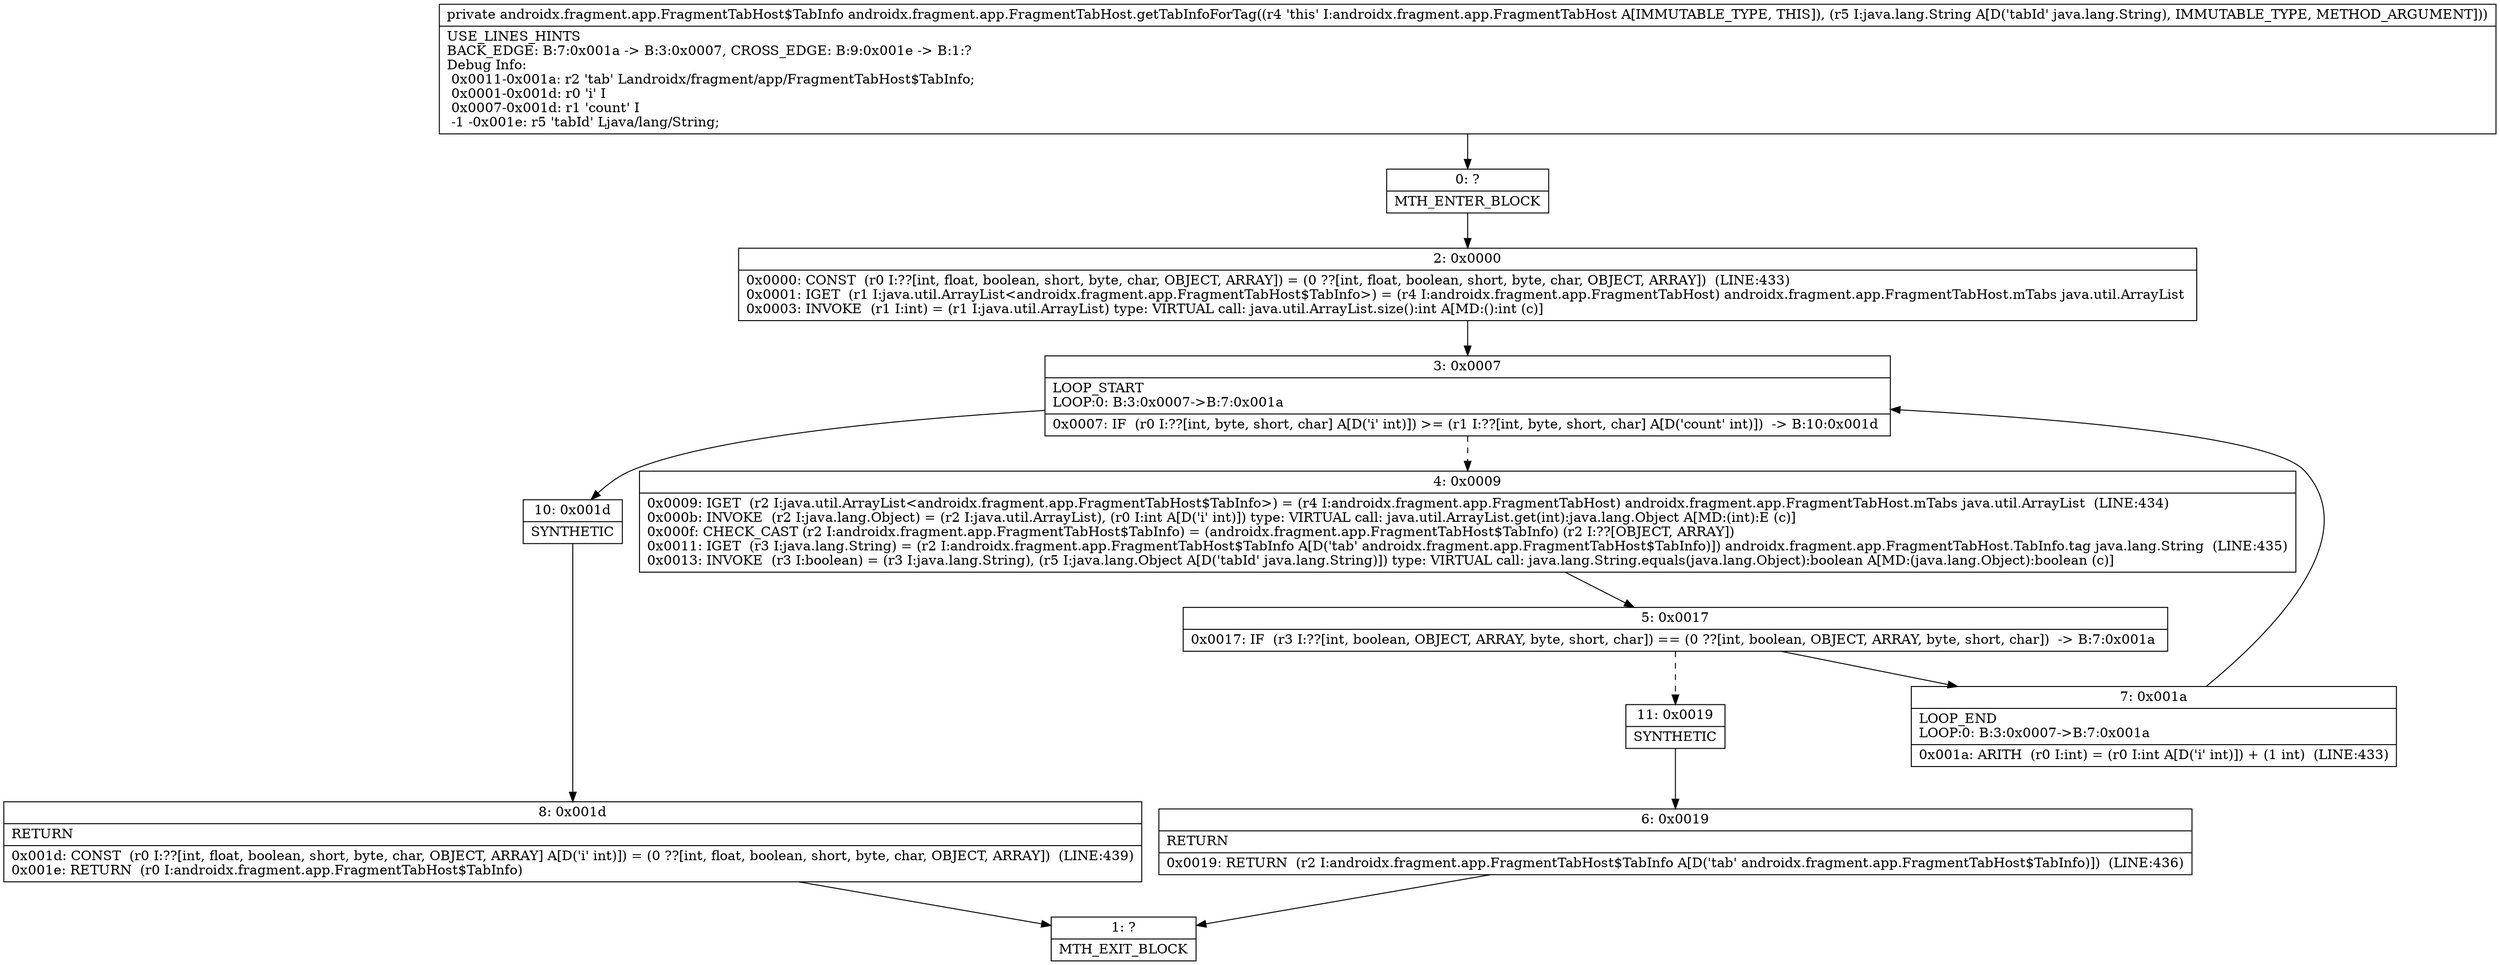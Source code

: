 digraph "CFG forandroidx.fragment.app.FragmentTabHost.getTabInfoForTag(Ljava\/lang\/String;)Landroidx\/fragment\/app\/FragmentTabHost$TabInfo;" {
Node_0 [shape=record,label="{0\:\ ?|MTH_ENTER_BLOCK\l}"];
Node_2 [shape=record,label="{2\:\ 0x0000|0x0000: CONST  (r0 I:??[int, float, boolean, short, byte, char, OBJECT, ARRAY]) = (0 ??[int, float, boolean, short, byte, char, OBJECT, ARRAY])  (LINE:433)\l0x0001: IGET  (r1 I:java.util.ArrayList\<androidx.fragment.app.FragmentTabHost$TabInfo\>) = (r4 I:androidx.fragment.app.FragmentTabHost) androidx.fragment.app.FragmentTabHost.mTabs java.util.ArrayList \l0x0003: INVOKE  (r1 I:int) = (r1 I:java.util.ArrayList) type: VIRTUAL call: java.util.ArrayList.size():int A[MD:():int (c)]\l}"];
Node_3 [shape=record,label="{3\:\ 0x0007|LOOP_START\lLOOP:0: B:3:0x0007\-\>B:7:0x001a\l|0x0007: IF  (r0 I:??[int, byte, short, char] A[D('i' int)]) \>= (r1 I:??[int, byte, short, char] A[D('count' int)])  \-\> B:10:0x001d \l}"];
Node_4 [shape=record,label="{4\:\ 0x0009|0x0009: IGET  (r2 I:java.util.ArrayList\<androidx.fragment.app.FragmentTabHost$TabInfo\>) = (r4 I:androidx.fragment.app.FragmentTabHost) androidx.fragment.app.FragmentTabHost.mTabs java.util.ArrayList  (LINE:434)\l0x000b: INVOKE  (r2 I:java.lang.Object) = (r2 I:java.util.ArrayList), (r0 I:int A[D('i' int)]) type: VIRTUAL call: java.util.ArrayList.get(int):java.lang.Object A[MD:(int):E (c)]\l0x000f: CHECK_CAST (r2 I:androidx.fragment.app.FragmentTabHost$TabInfo) = (androidx.fragment.app.FragmentTabHost$TabInfo) (r2 I:??[OBJECT, ARRAY]) \l0x0011: IGET  (r3 I:java.lang.String) = (r2 I:androidx.fragment.app.FragmentTabHost$TabInfo A[D('tab' androidx.fragment.app.FragmentTabHost$TabInfo)]) androidx.fragment.app.FragmentTabHost.TabInfo.tag java.lang.String  (LINE:435)\l0x0013: INVOKE  (r3 I:boolean) = (r3 I:java.lang.String), (r5 I:java.lang.Object A[D('tabId' java.lang.String)]) type: VIRTUAL call: java.lang.String.equals(java.lang.Object):boolean A[MD:(java.lang.Object):boolean (c)]\l}"];
Node_5 [shape=record,label="{5\:\ 0x0017|0x0017: IF  (r3 I:??[int, boolean, OBJECT, ARRAY, byte, short, char]) == (0 ??[int, boolean, OBJECT, ARRAY, byte, short, char])  \-\> B:7:0x001a \l}"];
Node_7 [shape=record,label="{7\:\ 0x001a|LOOP_END\lLOOP:0: B:3:0x0007\-\>B:7:0x001a\l|0x001a: ARITH  (r0 I:int) = (r0 I:int A[D('i' int)]) + (1 int)  (LINE:433)\l}"];
Node_11 [shape=record,label="{11\:\ 0x0019|SYNTHETIC\l}"];
Node_6 [shape=record,label="{6\:\ 0x0019|RETURN\l|0x0019: RETURN  (r2 I:androidx.fragment.app.FragmentTabHost$TabInfo A[D('tab' androidx.fragment.app.FragmentTabHost$TabInfo)])  (LINE:436)\l}"];
Node_1 [shape=record,label="{1\:\ ?|MTH_EXIT_BLOCK\l}"];
Node_10 [shape=record,label="{10\:\ 0x001d|SYNTHETIC\l}"];
Node_8 [shape=record,label="{8\:\ 0x001d|RETURN\l|0x001d: CONST  (r0 I:??[int, float, boolean, short, byte, char, OBJECT, ARRAY] A[D('i' int)]) = (0 ??[int, float, boolean, short, byte, char, OBJECT, ARRAY])  (LINE:439)\l0x001e: RETURN  (r0 I:androidx.fragment.app.FragmentTabHost$TabInfo) \l}"];
MethodNode[shape=record,label="{private androidx.fragment.app.FragmentTabHost$TabInfo androidx.fragment.app.FragmentTabHost.getTabInfoForTag((r4 'this' I:androidx.fragment.app.FragmentTabHost A[IMMUTABLE_TYPE, THIS]), (r5 I:java.lang.String A[D('tabId' java.lang.String), IMMUTABLE_TYPE, METHOD_ARGUMENT]))  | USE_LINES_HINTS\lBACK_EDGE: B:7:0x001a \-\> B:3:0x0007, CROSS_EDGE: B:9:0x001e \-\> B:1:?\lDebug Info:\l  0x0011\-0x001a: r2 'tab' Landroidx\/fragment\/app\/FragmentTabHost$TabInfo;\l  0x0001\-0x001d: r0 'i' I\l  0x0007\-0x001d: r1 'count' I\l  \-1 \-0x001e: r5 'tabId' Ljava\/lang\/String;\l}"];
MethodNode -> Node_0;Node_0 -> Node_2;
Node_2 -> Node_3;
Node_3 -> Node_4[style=dashed];
Node_3 -> Node_10;
Node_4 -> Node_5;
Node_5 -> Node_7;
Node_5 -> Node_11[style=dashed];
Node_7 -> Node_3;
Node_11 -> Node_6;
Node_6 -> Node_1;
Node_10 -> Node_8;
Node_8 -> Node_1;
}

